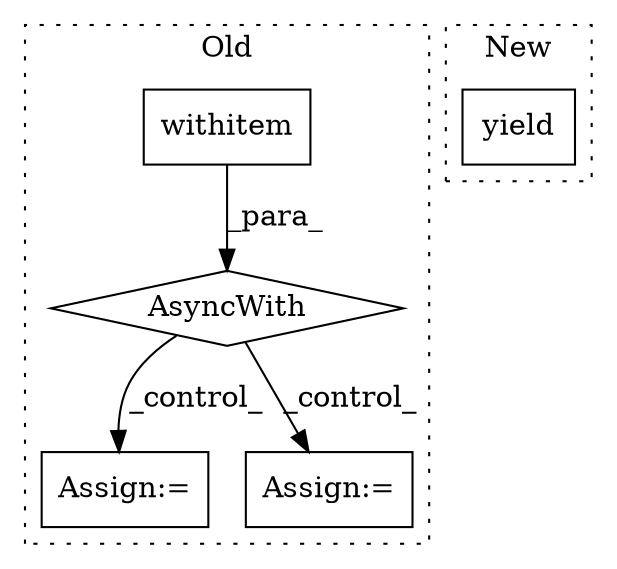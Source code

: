 digraph G {
subgraph cluster0 {
1 [label="AsyncWith" a="92" s="3096,3115" l="11,70" shape="diamond"];
3 [label="withitem" a="49" s="3107" l="8" shape="box"];
4 [label="Assign:=" a="68" s="3336" l="4" shape="box"];
5 [label="Assign:=" a="68" s="3201" l="3" shape="box"];
label = "Old";
style="dotted";
}
subgraph cluster1 {
2 [label="yield" a="105" s="2798" l="6" shape="box"];
label = "New";
style="dotted";
}
1 -> 5 [label="_control_"];
1 -> 4 [label="_control_"];
3 -> 1 [label="_para_"];
}
